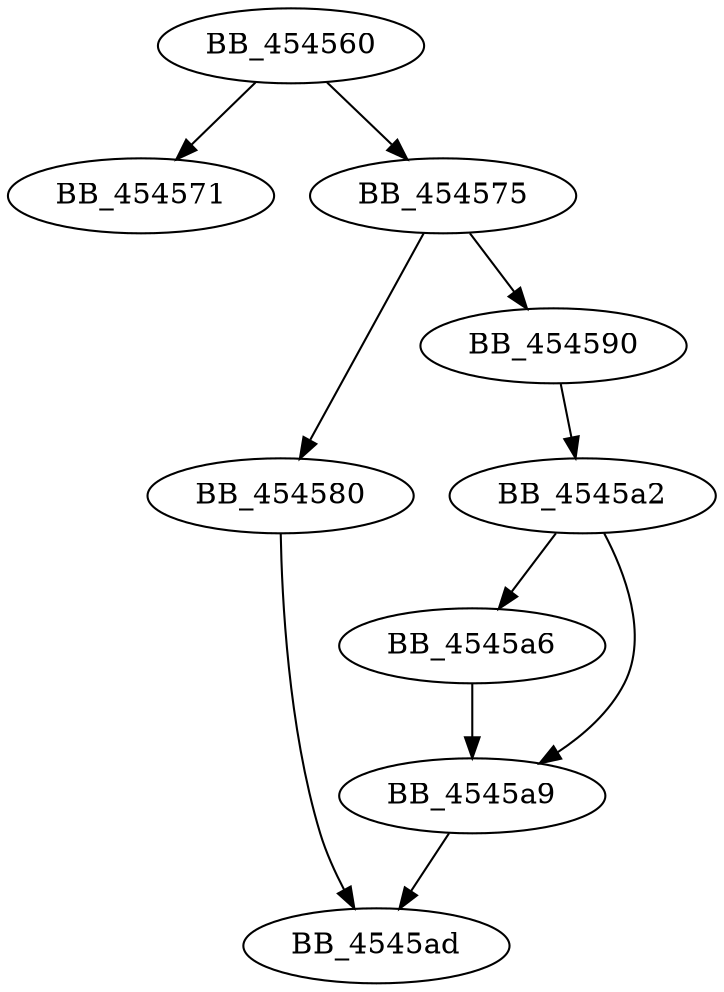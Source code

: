 DiGraph sub_454560{
BB_454560->BB_454571
BB_454560->BB_454575
BB_454575->BB_454580
BB_454575->BB_454590
BB_454580->BB_4545ad
BB_454590->BB_4545a2
BB_4545a2->BB_4545a6
BB_4545a2->BB_4545a9
BB_4545a6->BB_4545a9
BB_4545a9->BB_4545ad
}
